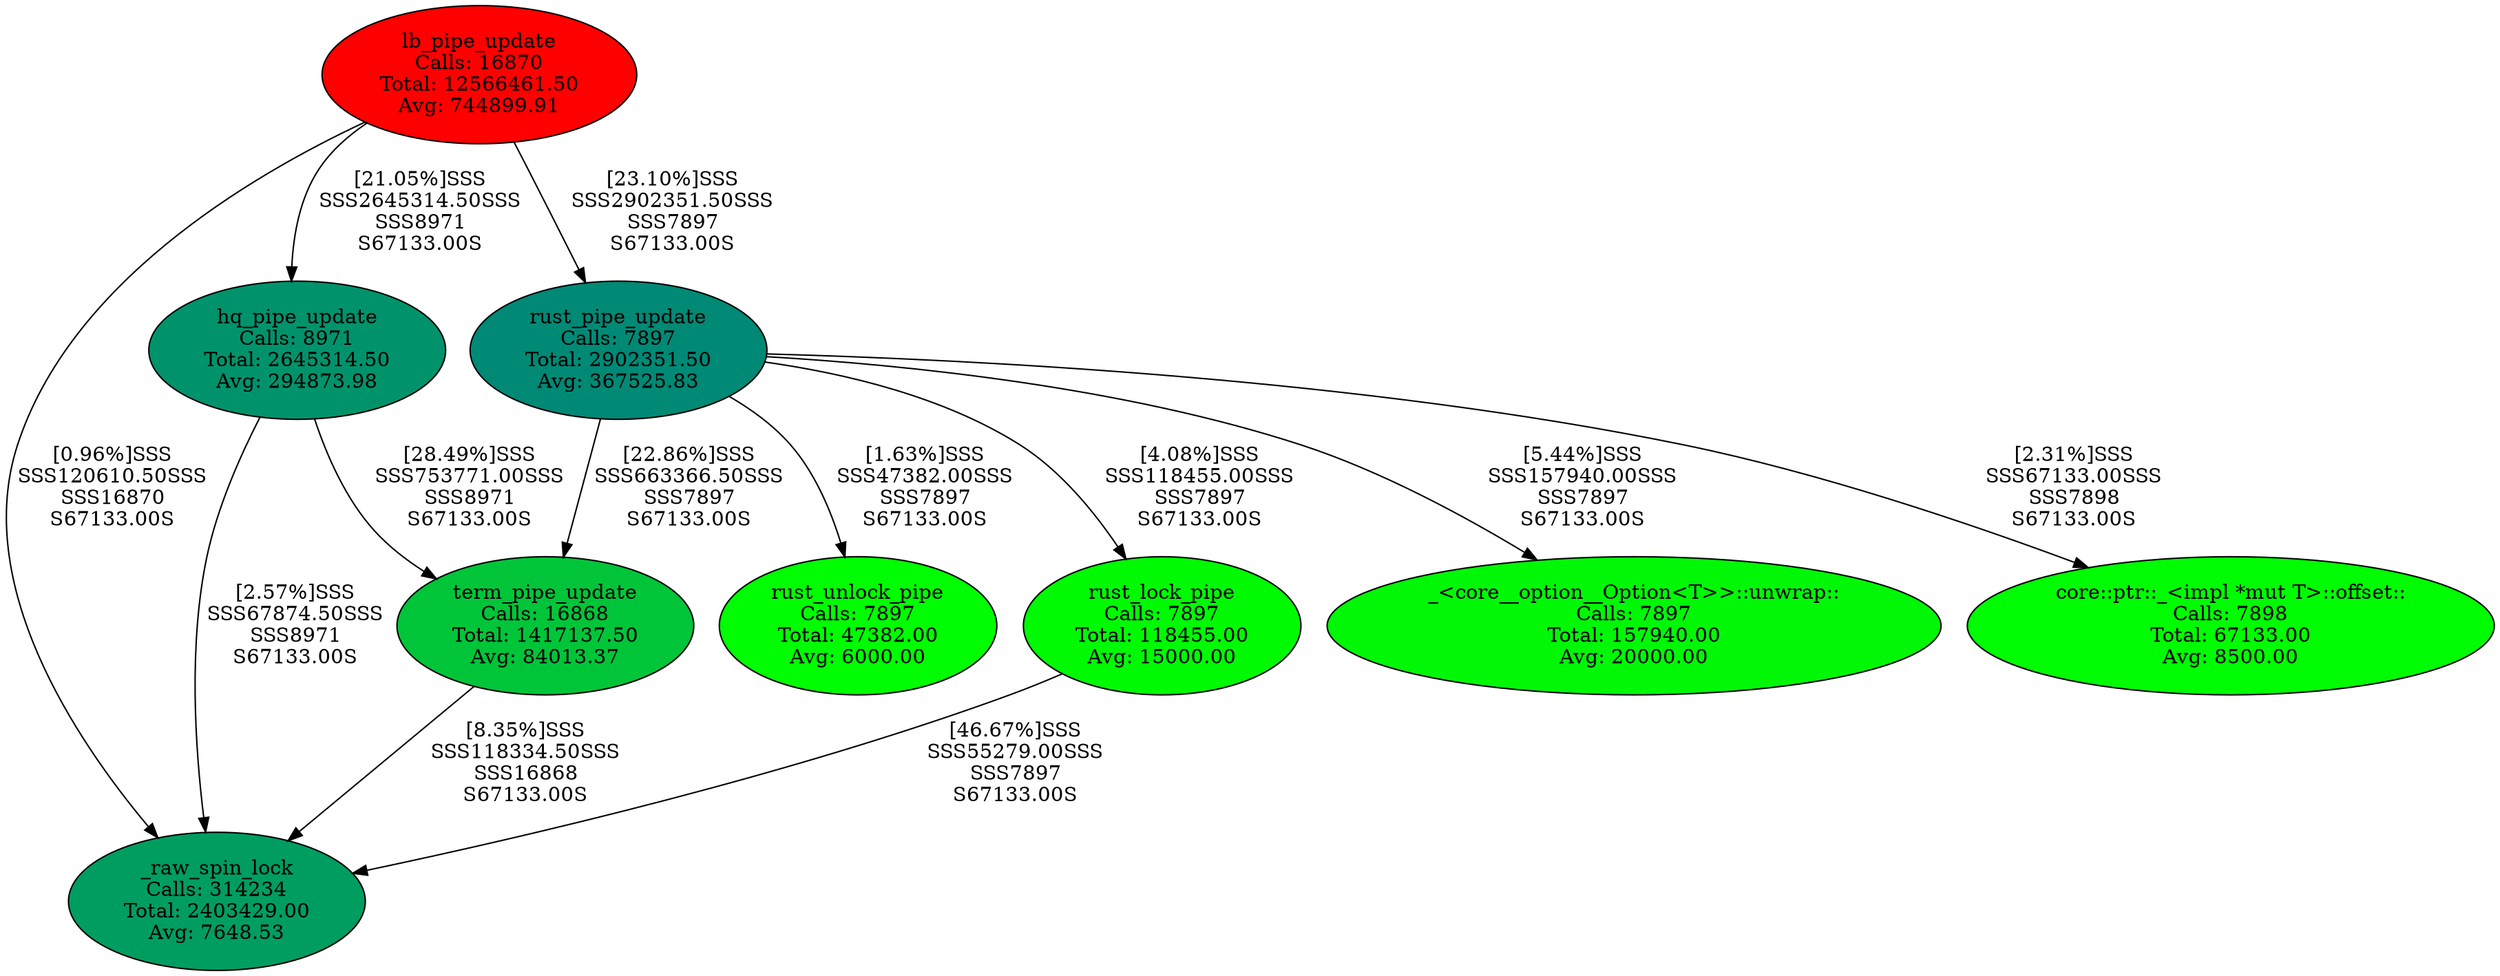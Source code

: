 digraph G {
{}
hq_pipe_update -> _raw_spin_lock [label="[2.57%]SSS\nSSS67874.50SSS\nSSS8971\nS67133.00S"];
rust_pipe_update -> rust_int2 [label="[5.44%]SSS\nSSS157940.00SSS\nSSS7897\nS67133.00S"];
lb_pipe_update -> hq_pipe_update [label="[21.05%]SSS\nSSS2645314.50SSS\nSSS8971\nS67133.00S", weight=2];
hq_pipe_update -> term_pipe_update [label="[28.49%]SSS\nSSS753771.00SSS\nSSS8971\nS67133.00S", weight=5];
rust_pipe_update -> rust_lock_pipe [label="[4.08%]SSS\nSSS118455.00SSS\nSSS7897\nS67133.00S"];
rust_pipe_update -> rust_unlock_pipe [label="[1.63%]SSS\nSSS47382.00SSS\nSSS7897\nS67133.00S"];
rust_pipe_update -> term_pipe_update [label="[22.86%]SSS\nSSS663366.50SSS\nSSS7897\nS67133.00S", weight=8];
rust_int2 [label="_<core__option__Option<T>>::unwrap::\nCalls: 7897\nTotal: 157940.00\nAvg: 20000.00", style=filled, fillcolor="#00F806"];
hq_pipe_update [label="hq_pipe_update\nCalls: 8971\nTotal: 2645314.50\nAvg: 294873.98", style=filled, fillcolor="#00936B"];

rust_lock_pipe [label="rust_lock_pipe\nCalls: 7897\nTotal: 118455.00\nAvg: 15000.00", style=filled, fillcolor="#00FA04"];
rust_unlock_pipe [label="rust_unlock_pipe\nCalls: 7897\nTotal: 47382.00\nAvg: 6000.00", style=filled, fillcolor="#00FD01"];
rust_int1 [label="core::ptr::_<impl *mut T>::offset::\nCalls: 7898\nTotal: 67133.00\nAvg: 8500.00", style=filled, fillcolor="#00FC02"];
term_pipe_update [label="term_pipe_update\nCalls: 16868\nTotal: 1417137.50\nAvg: 84013.37", style=filled, fillcolor="#00C539"];
rust_pipe_update [label="rust_pipe_update\nCalls: 7897\nTotal: 2902351.50\nAvg: 367525.83", style=filled, fillcolor="#008975"];
lb_pipe_update [label="lb_pipe_update\nCalls: 16870\nTotal: 12566461.50\nAvg: 744899.91", style=filled, fillcolor="#FF0000"];
_raw_spin_lock [label="_raw_spin_lock\nCalls: 314234\nTotal: 2403429.00\nAvg: 7648.53", style=filled, fillcolor="#009D61"];
lb_pipe_update -> rust_pipe_update [label="[23.10%]SSS\nSSS2902351.50SSS\nSSS7897\nS67133.00S", weight=2];
term_pipe_update -> _raw_spin_lock [label="[8.35%]SSS\nSSS118334.50SSS\nSSS16868\nS67133.00S", weight=0];
lb_pipe_update -> _raw_spin_lock [label="[0.96%]SSS\nSSS120610.50SSS\nSSS16870\nS67133.00S", weight=1];
rust_pipe_update -> rust_int1 [label="[2.31%]SSS\nSSS67133.00SSS\nSSS7898\nS67133.00S"];
rust_lock_pipe -> _raw_spin_lock [label="[46.67%]SSS\nSSS55279.00SSS\nSSS7897\nS67133.00S", weight=2];


lb_pipe_update -> rust_int1 [style="invis"];
}

